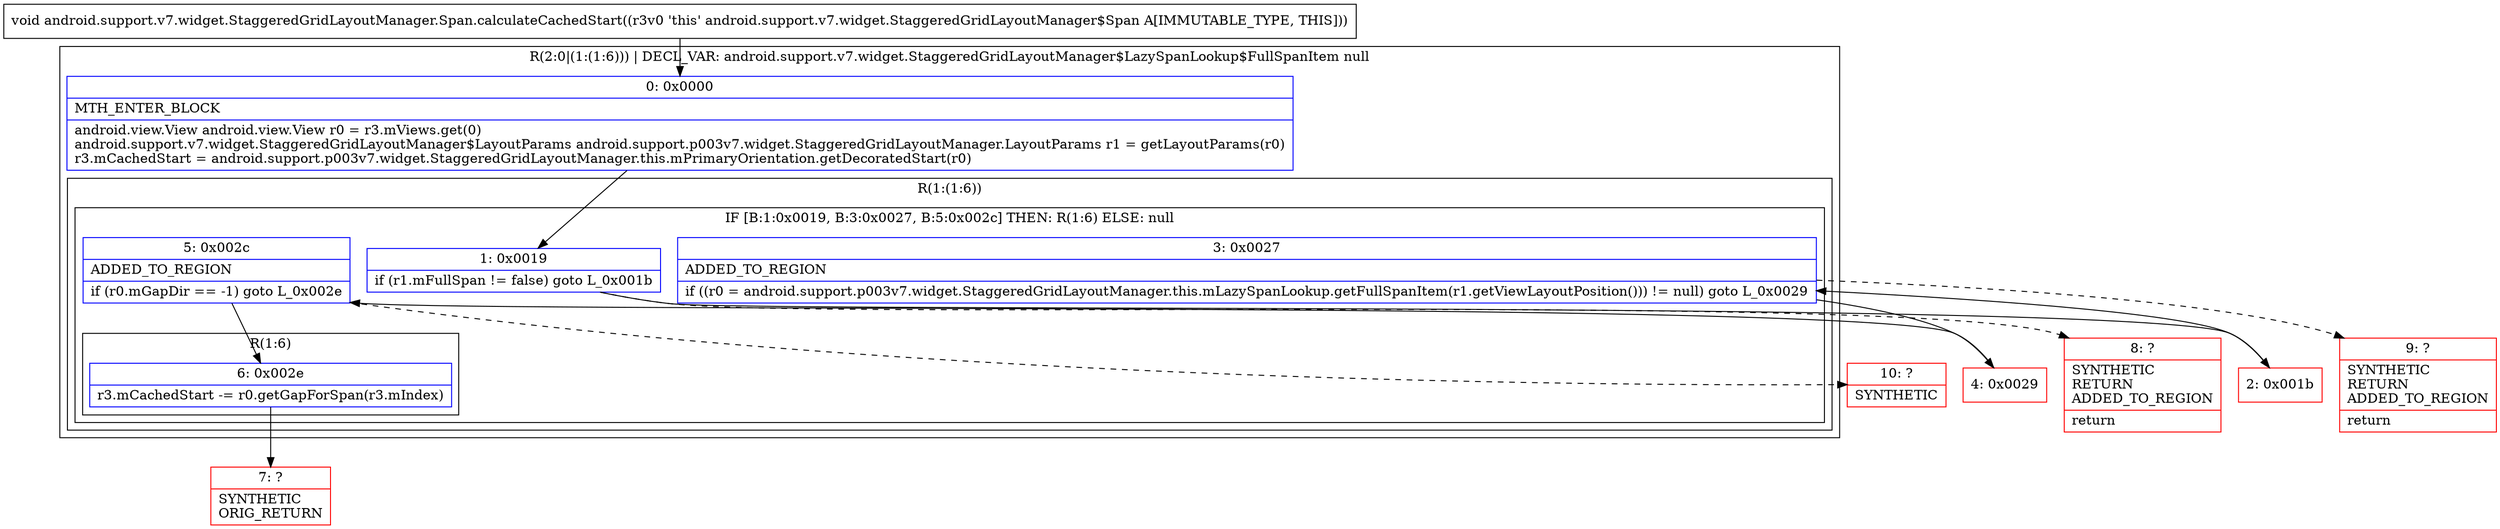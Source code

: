 digraph "CFG forandroid.support.v7.widget.StaggeredGridLayoutManager.Span.calculateCachedStart()V" {
subgraph cluster_Region_1854029288 {
label = "R(2:0|(1:(1:6))) | DECL_VAR: android.support.v7.widget.StaggeredGridLayoutManager$LazySpanLookup$FullSpanItem null\l";
node [shape=record,color=blue];
Node_0 [shape=record,label="{0\:\ 0x0000|MTH_ENTER_BLOCK\l|android.view.View android.view.View r0 = r3.mViews.get(0)\landroid.support.v7.widget.StaggeredGridLayoutManager$LayoutParams android.support.p003v7.widget.StaggeredGridLayoutManager.LayoutParams r1 = getLayoutParams(r0)\lr3.mCachedStart = android.support.p003v7.widget.StaggeredGridLayoutManager.this.mPrimaryOrientation.getDecoratedStart(r0)\l}"];
subgraph cluster_Region_656741820 {
label = "R(1:(1:6))";
node [shape=record,color=blue];
subgraph cluster_IfRegion_1431653137 {
label = "IF [B:1:0x0019, B:3:0x0027, B:5:0x002c] THEN: R(1:6) ELSE: null";
node [shape=record,color=blue];
Node_1 [shape=record,label="{1\:\ 0x0019|if (r1.mFullSpan != false) goto L_0x001b\l}"];
Node_3 [shape=record,label="{3\:\ 0x0027|ADDED_TO_REGION\l|if ((r0 = android.support.p003v7.widget.StaggeredGridLayoutManager.this.mLazySpanLookup.getFullSpanItem(r1.getViewLayoutPosition())) != null) goto L_0x0029\l}"];
Node_5 [shape=record,label="{5\:\ 0x002c|ADDED_TO_REGION\l|if (r0.mGapDir == \-1) goto L_0x002e\l}"];
subgraph cluster_Region_887369748 {
label = "R(1:6)";
node [shape=record,color=blue];
Node_6 [shape=record,label="{6\:\ 0x002e|r3.mCachedStart \-= r0.getGapForSpan(r3.mIndex)\l}"];
}
}
}
}
Node_2 [shape=record,color=red,label="{2\:\ 0x001b}"];
Node_4 [shape=record,color=red,label="{4\:\ 0x0029}"];
Node_7 [shape=record,color=red,label="{7\:\ ?|SYNTHETIC\lORIG_RETURN\l}"];
Node_8 [shape=record,color=red,label="{8\:\ ?|SYNTHETIC\lRETURN\lADDED_TO_REGION\l|return\l}"];
Node_9 [shape=record,color=red,label="{9\:\ ?|SYNTHETIC\lRETURN\lADDED_TO_REGION\l|return\l}"];
Node_10 [shape=record,color=red,label="{10\:\ ?|SYNTHETIC\l}"];
MethodNode[shape=record,label="{void android.support.v7.widget.StaggeredGridLayoutManager.Span.calculateCachedStart((r3v0 'this' android.support.v7.widget.StaggeredGridLayoutManager$Span A[IMMUTABLE_TYPE, THIS])) }"];
MethodNode -> Node_0;
Node_0 -> Node_1;
Node_1 -> Node_2;
Node_1 -> Node_8[style=dashed];
Node_3 -> Node_4;
Node_3 -> Node_9[style=dashed];
Node_5 -> Node_6;
Node_5 -> Node_10[style=dashed];
Node_6 -> Node_7;
Node_2 -> Node_3;
Node_4 -> Node_5;
}

